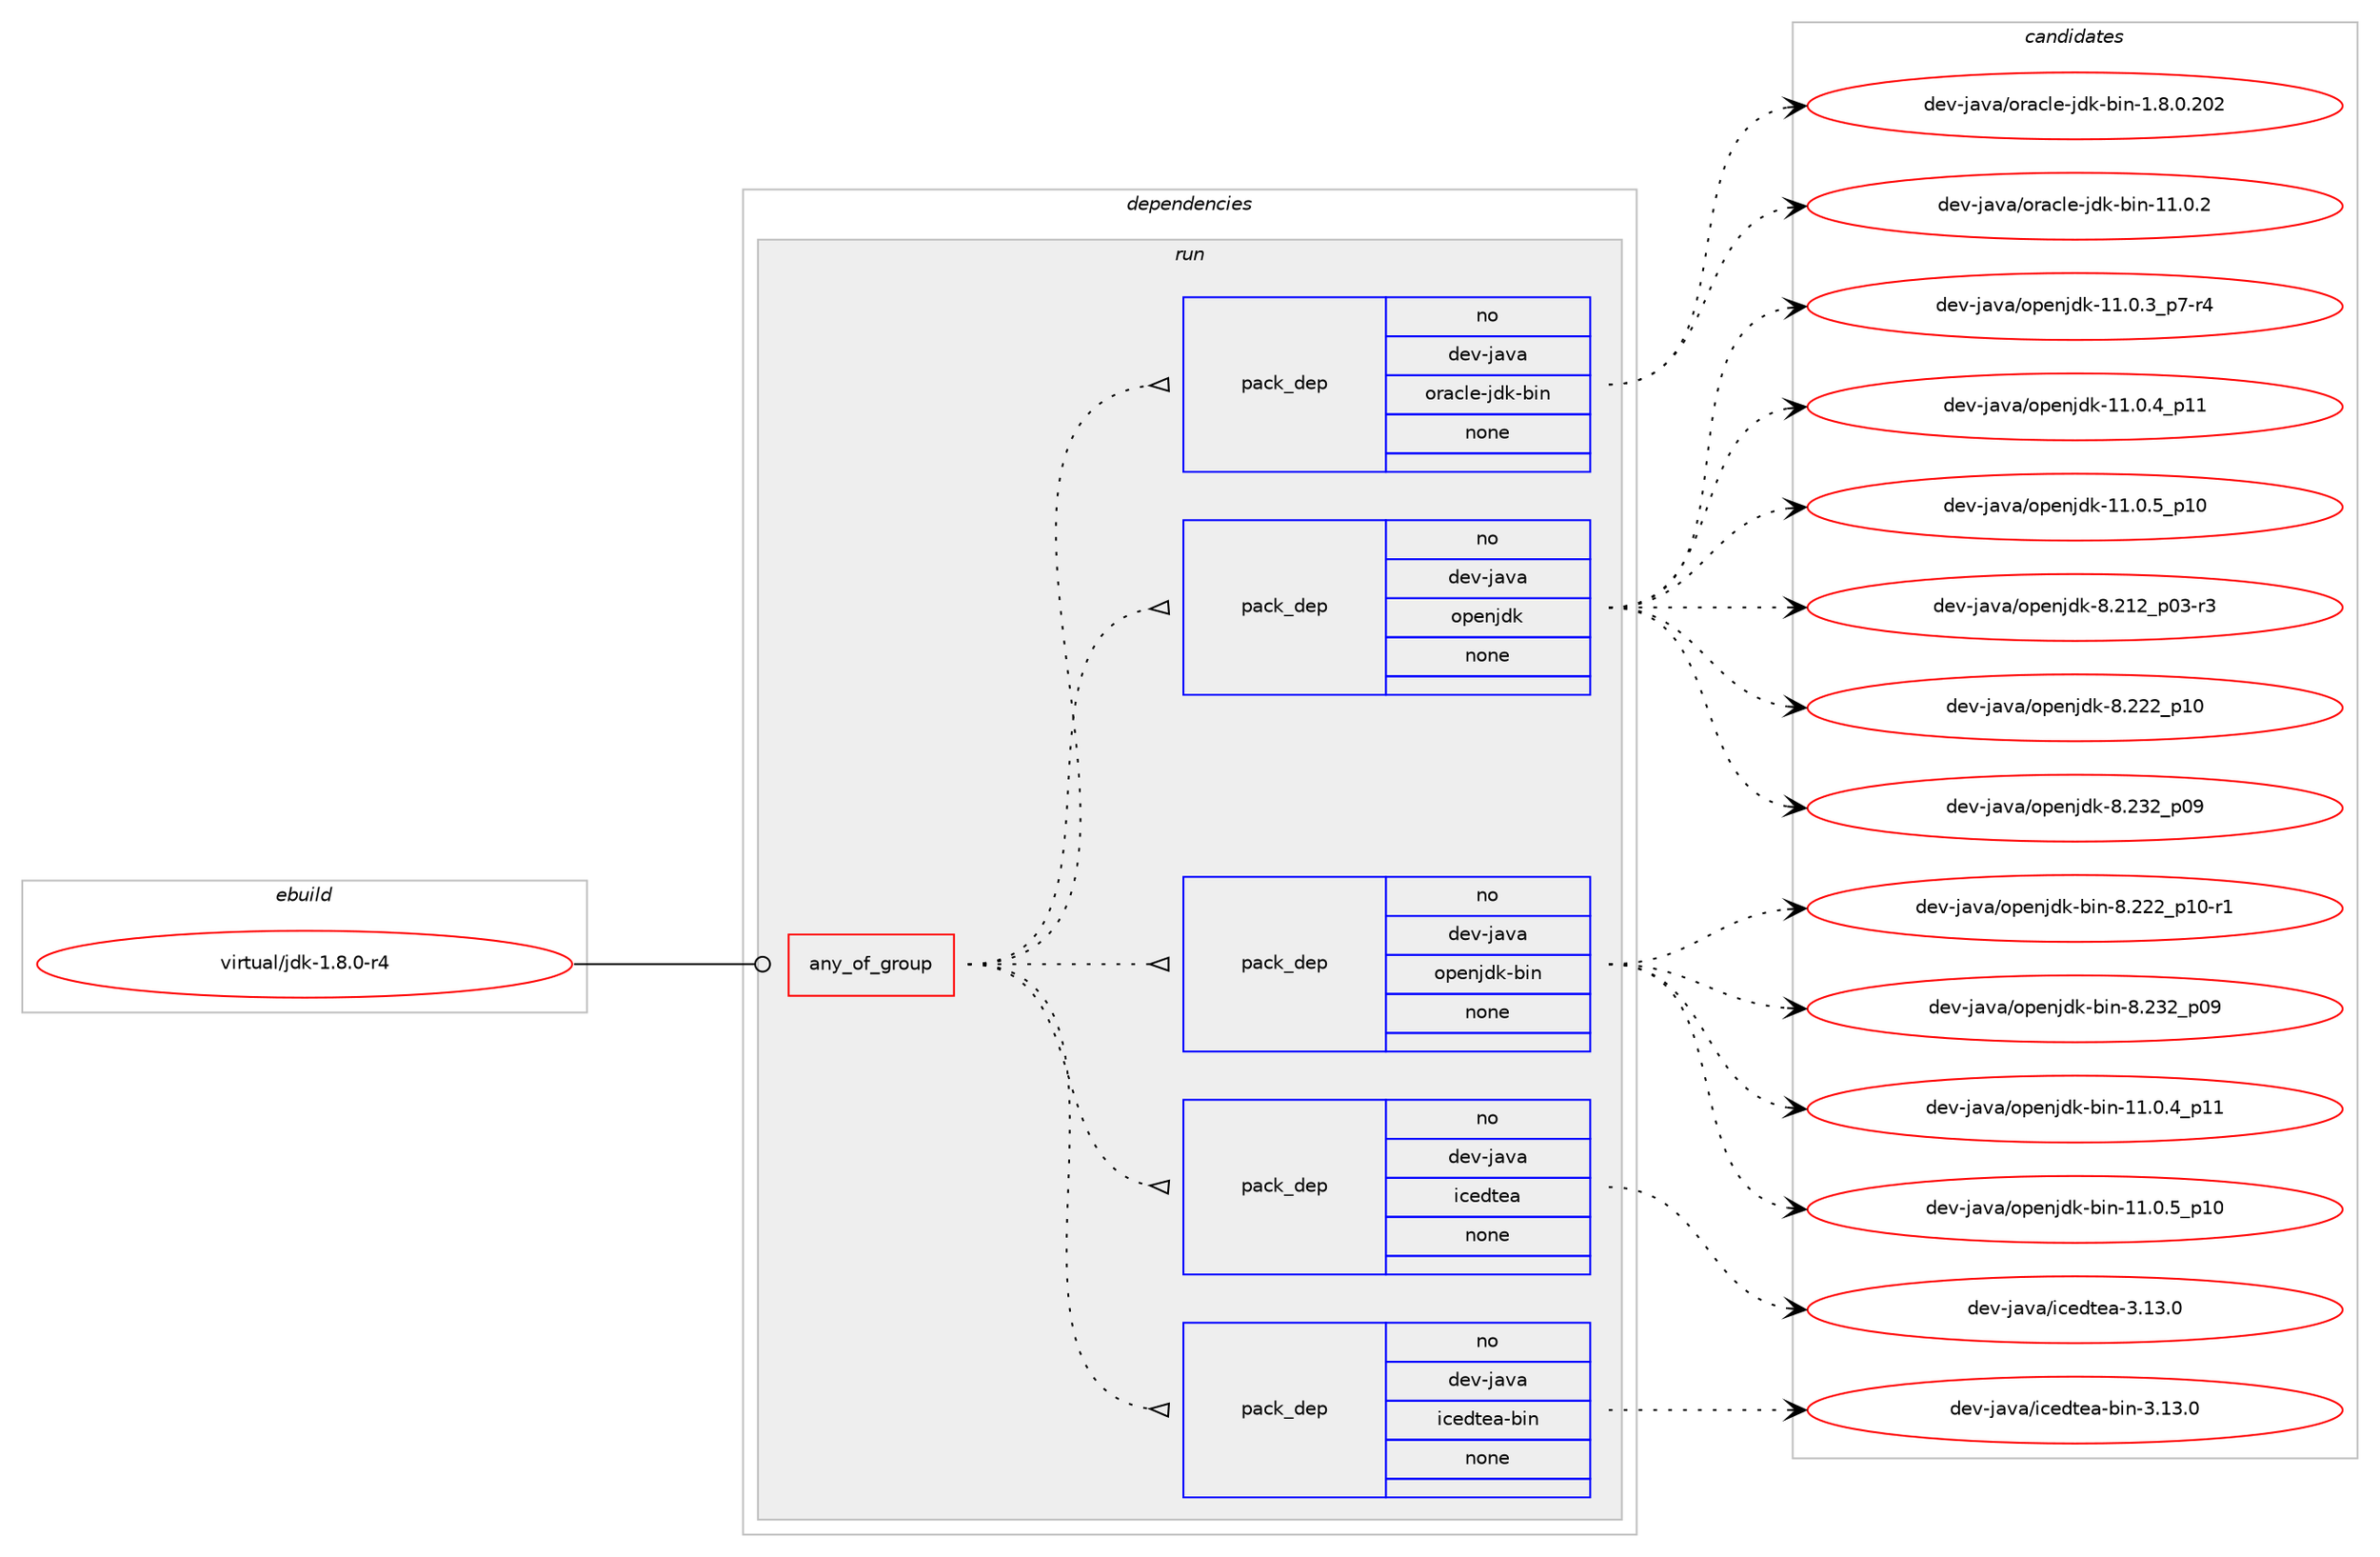 digraph prolog {

# *************
# Graph options
# *************

newrank=true;
concentrate=true;
compound=true;
graph [rankdir=LR,fontname=Helvetica,fontsize=10,ranksep=1.5];#, ranksep=2.5, nodesep=0.2];
edge  [arrowhead=vee];
node  [fontname=Helvetica,fontsize=10];

# **********
# The ebuild
# **********

subgraph cluster_leftcol {
color=gray;
rank=same;
label=<<i>ebuild</i>>;
id [label="virtual/jdk-1.8.0-r4", color=red, width=4, href="../virtual/jdk-1.8.0-r4.svg"];
}

# ****************
# The dependencies
# ****************

subgraph cluster_midcol {
color=gray;
label=<<i>dependencies</i>>;
subgraph cluster_compile {
fillcolor="#eeeeee";
style=filled;
label=<<i>compile</i>>;
}
subgraph cluster_compileandrun {
fillcolor="#eeeeee";
style=filled;
label=<<i>compile and run</i>>;
}
subgraph cluster_run {
fillcolor="#eeeeee";
style=filled;
label=<<i>run</i>>;
subgraph any15331 {
dependency900311 [label=<<TABLE BORDER="0" CELLBORDER="1" CELLSPACING="0" CELLPADDING="4"><TR><TD CELLPADDING="10">any_of_group</TD></TR></TABLE>>, shape=none, color=red];subgraph pack668091 {
dependency900312 [label=<<TABLE BORDER="0" CELLBORDER="1" CELLSPACING="0" CELLPADDING="4" WIDTH="220"><TR><TD ROWSPAN="6" CELLPADDING="30">pack_dep</TD></TR><TR><TD WIDTH="110">no</TD></TR><TR><TD>dev-java</TD></TR><TR><TD>icedtea-bin</TD></TR><TR><TD>none</TD></TR><TR><TD></TD></TR></TABLE>>, shape=none, color=blue];
}
dependency900311:e -> dependency900312:w [weight=20,style="dotted",arrowhead="oinv"];
subgraph pack668092 {
dependency900313 [label=<<TABLE BORDER="0" CELLBORDER="1" CELLSPACING="0" CELLPADDING="4" WIDTH="220"><TR><TD ROWSPAN="6" CELLPADDING="30">pack_dep</TD></TR><TR><TD WIDTH="110">no</TD></TR><TR><TD>dev-java</TD></TR><TR><TD>icedtea</TD></TR><TR><TD>none</TD></TR><TR><TD></TD></TR></TABLE>>, shape=none, color=blue];
}
dependency900311:e -> dependency900313:w [weight=20,style="dotted",arrowhead="oinv"];
subgraph pack668093 {
dependency900314 [label=<<TABLE BORDER="0" CELLBORDER="1" CELLSPACING="0" CELLPADDING="4" WIDTH="220"><TR><TD ROWSPAN="6" CELLPADDING="30">pack_dep</TD></TR><TR><TD WIDTH="110">no</TD></TR><TR><TD>dev-java</TD></TR><TR><TD>openjdk-bin</TD></TR><TR><TD>none</TD></TR><TR><TD></TD></TR></TABLE>>, shape=none, color=blue];
}
dependency900311:e -> dependency900314:w [weight=20,style="dotted",arrowhead="oinv"];
subgraph pack668094 {
dependency900315 [label=<<TABLE BORDER="0" CELLBORDER="1" CELLSPACING="0" CELLPADDING="4" WIDTH="220"><TR><TD ROWSPAN="6" CELLPADDING="30">pack_dep</TD></TR><TR><TD WIDTH="110">no</TD></TR><TR><TD>dev-java</TD></TR><TR><TD>openjdk</TD></TR><TR><TD>none</TD></TR><TR><TD></TD></TR></TABLE>>, shape=none, color=blue];
}
dependency900311:e -> dependency900315:w [weight=20,style="dotted",arrowhead="oinv"];
subgraph pack668095 {
dependency900316 [label=<<TABLE BORDER="0" CELLBORDER="1" CELLSPACING="0" CELLPADDING="4" WIDTH="220"><TR><TD ROWSPAN="6" CELLPADDING="30">pack_dep</TD></TR><TR><TD WIDTH="110">no</TD></TR><TR><TD>dev-java</TD></TR><TR><TD>oracle-jdk-bin</TD></TR><TR><TD>none</TD></TR><TR><TD></TD></TR></TABLE>>, shape=none, color=blue];
}
dependency900311:e -> dependency900316:w [weight=20,style="dotted",arrowhead="oinv"];
}
id:e -> dependency900311:w [weight=20,style="solid",arrowhead="odot"];
}
}

# **************
# The candidates
# **************

subgraph cluster_choices {
rank=same;
color=gray;
label=<<i>candidates</i>>;

subgraph choice668091 {
color=black;
nodesep=1;
choice100101118451069711897471059910110011610197459810511045514649514648 [label="dev-java/icedtea-bin-3.13.0", color=red, width=4,href="../dev-java/icedtea-bin-3.13.0.svg"];
dependency900312:e -> choice100101118451069711897471059910110011610197459810511045514649514648:w [style=dotted,weight="100"];
}
subgraph choice668092 {
color=black;
nodesep=1;
choice10010111845106971189747105991011001161019745514649514648 [label="dev-java/icedtea-3.13.0", color=red, width=4,href="../dev-java/icedtea-3.13.0.svg"];
dependency900313:e -> choice10010111845106971189747105991011001161019745514649514648:w [style=dotted,weight="100"];
}
subgraph choice668093 {
color=black;
nodesep=1;
choice10010111845106971189747111112101110106100107459810511045494946484652951124949 [label="dev-java/openjdk-bin-11.0.4_p11", color=red, width=4,href="../dev-java/openjdk-bin-11.0.4_p11.svg"];
choice10010111845106971189747111112101110106100107459810511045494946484653951124948 [label="dev-java/openjdk-bin-11.0.5_p10", color=red, width=4,href="../dev-java/openjdk-bin-11.0.5_p10.svg"];
choice1001011184510697118974711111210111010610010745981051104556465050509511249484511449 [label="dev-java/openjdk-bin-8.222_p10-r1", color=red, width=4,href="../dev-java/openjdk-bin-8.222_p10-r1.svg"];
choice100101118451069711897471111121011101061001074598105110455646505150951124857 [label="dev-java/openjdk-bin-8.232_p09", color=red, width=4,href="../dev-java/openjdk-bin-8.232_p09.svg"];
dependency900314:e -> choice10010111845106971189747111112101110106100107459810511045494946484652951124949:w [style=dotted,weight="100"];
dependency900314:e -> choice10010111845106971189747111112101110106100107459810511045494946484653951124948:w [style=dotted,weight="100"];
dependency900314:e -> choice1001011184510697118974711111210111010610010745981051104556465050509511249484511449:w [style=dotted,weight="100"];
dependency900314:e -> choice100101118451069711897471111121011101061001074598105110455646505150951124857:w [style=dotted,weight="100"];
}
subgraph choice668094 {
color=black;
nodesep=1;
choice100101118451069711897471111121011101061001074549494648465195112554511452 [label="dev-java/openjdk-11.0.3_p7-r4", color=red, width=4,href="../dev-java/openjdk-11.0.3_p7-r4.svg"];
choice1001011184510697118974711111210111010610010745494946484652951124949 [label="dev-java/openjdk-11.0.4_p11", color=red, width=4,href="../dev-java/openjdk-11.0.4_p11.svg"];
choice1001011184510697118974711111210111010610010745494946484653951124948 [label="dev-java/openjdk-11.0.5_p10", color=red, width=4,href="../dev-java/openjdk-11.0.5_p10.svg"];
choice100101118451069711897471111121011101061001074556465049509511248514511451 [label="dev-java/openjdk-8.212_p03-r3", color=red, width=4,href="../dev-java/openjdk-8.212_p03-r3.svg"];
choice10010111845106971189747111112101110106100107455646505050951124948 [label="dev-java/openjdk-8.222_p10", color=red, width=4,href="../dev-java/openjdk-8.222_p10.svg"];
choice10010111845106971189747111112101110106100107455646505150951124857 [label="dev-java/openjdk-8.232_p09", color=red, width=4,href="../dev-java/openjdk-8.232_p09.svg"];
dependency900315:e -> choice100101118451069711897471111121011101061001074549494648465195112554511452:w [style=dotted,weight="100"];
dependency900315:e -> choice1001011184510697118974711111210111010610010745494946484652951124949:w [style=dotted,weight="100"];
dependency900315:e -> choice1001011184510697118974711111210111010610010745494946484653951124948:w [style=dotted,weight="100"];
dependency900315:e -> choice100101118451069711897471111121011101061001074556465049509511248514511451:w [style=dotted,weight="100"];
dependency900315:e -> choice10010111845106971189747111112101110106100107455646505050951124948:w [style=dotted,weight="100"];
dependency900315:e -> choice10010111845106971189747111112101110106100107455646505150951124857:w [style=dotted,weight="100"];
}
subgraph choice668095 {
color=black;
nodesep=1;
choice10010111845106971189747111114979910810145106100107459810511045494656464846504850 [label="dev-java/oracle-jdk-bin-1.8.0.202", color=red, width=4,href="../dev-java/oracle-jdk-bin-1.8.0.202.svg"];
choice10010111845106971189747111114979910810145106100107459810511045494946484650 [label="dev-java/oracle-jdk-bin-11.0.2", color=red, width=4,href="../dev-java/oracle-jdk-bin-11.0.2.svg"];
dependency900316:e -> choice10010111845106971189747111114979910810145106100107459810511045494656464846504850:w [style=dotted,weight="100"];
dependency900316:e -> choice10010111845106971189747111114979910810145106100107459810511045494946484650:w [style=dotted,weight="100"];
}
}

}
